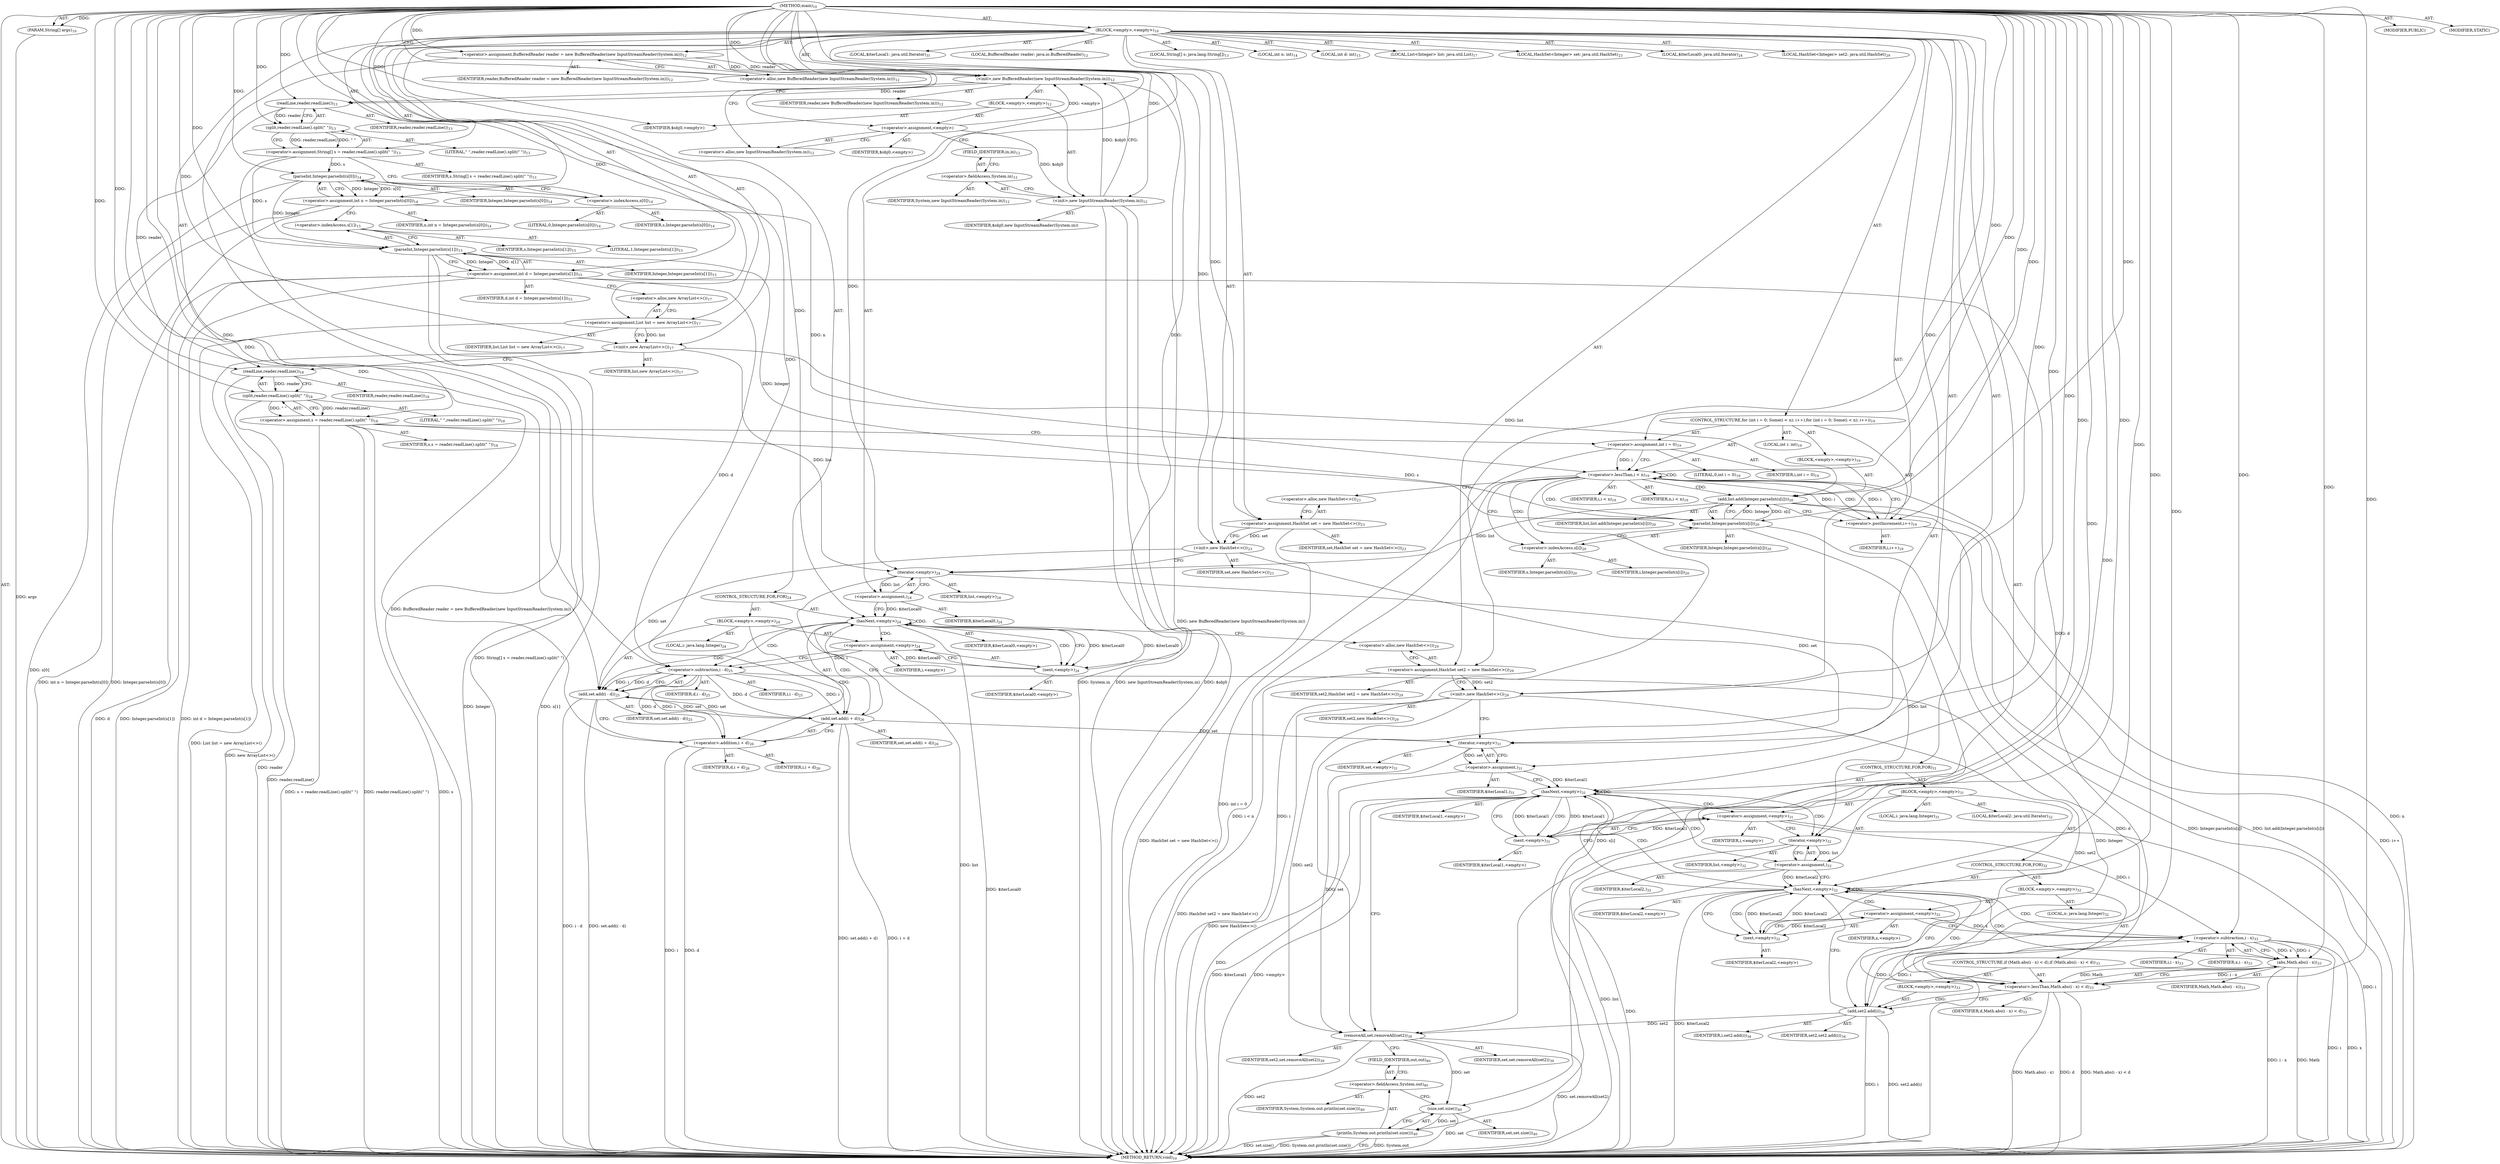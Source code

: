 digraph "main" {  
"25" [label = <(METHOD,main)<SUB>10</SUB>> ]
"26" [label = <(PARAM,String[] args)<SUB>10</SUB>> ]
"27" [label = <(BLOCK,&lt;empty&gt;,&lt;empty&gt;)<SUB>10</SUB>> ]
"4" [label = <(LOCAL,BufferedReader reader: java.io.BufferedReader)<SUB>12</SUB>> ]
"28" [label = <(&lt;operator&gt;.assignment,BufferedReader reader = new BufferedReader(new InputStreamReader(System.in)))<SUB>12</SUB>> ]
"29" [label = <(IDENTIFIER,reader,BufferedReader reader = new BufferedReader(new InputStreamReader(System.in)))<SUB>12</SUB>> ]
"30" [label = <(&lt;operator&gt;.alloc,new BufferedReader(new InputStreamReader(System.in)))<SUB>12</SUB>> ]
"31" [label = <(&lt;init&gt;,new BufferedReader(new InputStreamReader(System.in)))<SUB>12</SUB>> ]
"3" [label = <(IDENTIFIER,reader,new BufferedReader(new InputStreamReader(System.in)))<SUB>12</SUB>> ]
"32" [label = <(BLOCK,&lt;empty&gt;,&lt;empty&gt;)<SUB>12</SUB>> ]
"33" [label = <(&lt;operator&gt;.assignment,&lt;empty&gt;)> ]
"34" [label = <(IDENTIFIER,$obj0,&lt;empty&gt;)> ]
"35" [label = <(&lt;operator&gt;.alloc,new InputStreamReader(System.in))<SUB>12</SUB>> ]
"36" [label = <(&lt;init&gt;,new InputStreamReader(System.in))<SUB>12</SUB>> ]
"37" [label = <(IDENTIFIER,$obj0,new InputStreamReader(System.in))> ]
"38" [label = <(&lt;operator&gt;.fieldAccess,System.in)<SUB>12</SUB>> ]
"39" [label = <(IDENTIFIER,System,new InputStreamReader(System.in))<SUB>12</SUB>> ]
"40" [label = <(FIELD_IDENTIFIER,in,in)<SUB>12</SUB>> ]
"41" [label = <(IDENTIFIER,$obj0,&lt;empty&gt;)> ]
"42" [label = <(LOCAL,String[] s: java.lang.String[])<SUB>13</SUB>> ]
"43" [label = <(&lt;operator&gt;.assignment,String[] s = reader.readLine().split(&quot; &quot;))<SUB>13</SUB>> ]
"44" [label = <(IDENTIFIER,s,String[] s = reader.readLine().split(&quot; &quot;))<SUB>13</SUB>> ]
"45" [label = <(split,reader.readLine().split(&quot; &quot;))<SUB>13</SUB>> ]
"46" [label = <(readLine,reader.readLine())<SUB>13</SUB>> ]
"47" [label = <(IDENTIFIER,reader,reader.readLine())<SUB>13</SUB>> ]
"48" [label = <(LITERAL,&quot; &quot;,reader.readLine().split(&quot; &quot;))<SUB>13</SUB>> ]
"49" [label = <(LOCAL,int n: int)<SUB>14</SUB>> ]
"50" [label = <(&lt;operator&gt;.assignment,int n = Integer.parseInt(s[0]))<SUB>14</SUB>> ]
"51" [label = <(IDENTIFIER,n,int n = Integer.parseInt(s[0]))<SUB>14</SUB>> ]
"52" [label = <(parseInt,Integer.parseInt(s[0]))<SUB>14</SUB>> ]
"53" [label = <(IDENTIFIER,Integer,Integer.parseInt(s[0]))<SUB>14</SUB>> ]
"54" [label = <(&lt;operator&gt;.indexAccess,s[0])<SUB>14</SUB>> ]
"55" [label = <(IDENTIFIER,s,Integer.parseInt(s[0]))<SUB>14</SUB>> ]
"56" [label = <(LITERAL,0,Integer.parseInt(s[0]))<SUB>14</SUB>> ]
"57" [label = <(LOCAL,int d: int)<SUB>15</SUB>> ]
"58" [label = <(&lt;operator&gt;.assignment,int d = Integer.parseInt(s[1]))<SUB>15</SUB>> ]
"59" [label = <(IDENTIFIER,d,int d = Integer.parseInt(s[1]))<SUB>15</SUB>> ]
"60" [label = <(parseInt,Integer.parseInt(s[1]))<SUB>15</SUB>> ]
"61" [label = <(IDENTIFIER,Integer,Integer.parseInt(s[1]))<SUB>15</SUB>> ]
"62" [label = <(&lt;operator&gt;.indexAccess,s[1])<SUB>15</SUB>> ]
"63" [label = <(IDENTIFIER,s,Integer.parseInt(s[1]))<SUB>15</SUB>> ]
"64" [label = <(LITERAL,1,Integer.parseInt(s[1]))<SUB>15</SUB>> ]
"6" [label = <(LOCAL,List&lt;Integer&gt; list: java.util.List)<SUB>17</SUB>> ]
"65" [label = <(&lt;operator&gt;.assignment,List list = new ArrayList&lt;&gt;())<SUB>17</SUB>> ]
"66" [label = <(IDENTIFIER,list,List list = new ArrayList&lt;&gt;())<SUB>17</SUB>> ]
"67" [label = <(&lt;operator&gt;.alloc,new ArrayList&lt;&gt;())<SUB>17</SUB>> ]
"68" [label = <(&lt;init&gt;,new ArrayList&lt;&gt;())<SUB>17</SUB>> ]
"5" [label = <(IDENTIFIER,list,new ArrayList&lt;&gt;())<SUB>17</SUB>> ]
"69" [label = <(&lt;operator&gt;.assignment,s = reader.readLine().split(&quot; &quot;))<SUB>18</SUB>> ]
"70" [label = <(IDENTIFIER,s,s = reader.readLine().split(&quot; &quot;))<SUB>18</SUB>> ]
"71" [label = <(split,reader.readLine().split(&quot; &quot;))<SUB>18</SUB>> ]
"72" [label = <(readLine,reader.readLine())<SUB>18</SUB>> ]
"73" [label = <(IDENTIFIER,reader,reader.readLine())<SUB>18</SUB>> ]
"74" [label = <(LITERAL,&quot; &quot;,reader.readLine().split(&quot; &quot;))<SUB>18</SUB>> ]
"75" [label = <(CONTROL_STRUCTURE,for (int i = 0; Some(i &lt; n); i++),for (int i = 0; Some(i &lt; n); i++))<SUB>19</SUB>> ]
"76" [label = <(LOCAL,int i: int)<SUB>19</SUB>> ]
"77" [label = <(&lt;operator&gt;.assignment,int i = 0)<SUB>19</SUB>> ]
"78" [label = <(IDENTIFIER,i,int i = 0)<SUB>19</SUB>> ]
"79" [label = <(LITERAL,0,int i = 0)<SUB>19</SUB>> ]
"80" [label = <(&lt;operator&gt;.lessThan,i &lt; n)<SUB>19</SUB>> ]
"81" [label = <(IDENTIFIER,i,i &lt; n)<SUB>19</SUB>> ]
"82" [label = <(IDENTIFIER,n,i &lt; n)<SUB>19</SUB>> ]
"83" [label = <(&lt;operator&gt;.postIncrement,i++)<SUB>19</SUB>> ]
"84" [label = <(IDENTIFIER,i,i++)<SUB>19</SUB>> ]
"85" [label = <(BLOCK,&lt;empty&gt;,&lt;empty&gt;)<SUB>19</SUB>> ]
"86" [label = <(add,list.add(Integer.parseInt(s[i])))<SUB>20</SUB>> ]
"87" [label = <(IDENTIFIER,list,list.add(Integer.parseInt(s[i])))<SUB>20</SUB>> ]
"88" [label = <(parseInt,Integer.parseInt(s[i]))<SUB>20</SUB>> ]
"89" [label = <(IDENTIFIER,Integer,Integer.parseInt(s[i]))<SUB>20</SUB>> ]
"90" [label = <(&lt;operator&gt;.indexAccess,s[i])<SUB>20</SUB>> ]
"91" [label = <(IDENTIFIER,s,Integer.parseInt(s[i]))<SUB>20</SUB>> ]
"92" [label = <(IDENTIFIER,i,Integer.parseInt(s[i]))<SUB>20</SUB>> ]
"8" [label = <(LOCAL,HashSet&lt;Integer&gt; set: java.util.HashSet)<SUB>23</SUB>> ]
"93" [label = <(&lt;operator&gt;.assignment,HashSet set = new HashSet&lt;&gt;())<SUB>23</SUB>> ]
"94" [label = <(IDENTIFIER,set,HashSet set = new HashSet&lt;&gt;())<SUB>23</SUB>> ]
"95" [label = <(&lt;operator&gt;.alloc,new HashSet&lt;&gt;())<SUB>23</SUB>> ]
"96" [label = <(&lt;init&gt;,new HashSet&lt;&gt;())<SUB>23</SUB>> ]
"7" [label = <(IDENTIFIER,set,new HashSet&lt;&gt;())<SUB>23</SUB>> ]
"97" [label = <(LOCAL,$iterLocal0: java.util.Iterator)<SUB>24</SUB>> ]
"98" [label = <(&lt;operator&gt;.assignment,)<SUB>24</SUB>> ]
"99" [label = <(IDENTIFIER,$iterLocal0,)<SUB>24</SUB>> ]
"100" [label = <(iterator,&lt;empty&gt;)<SUB>24</SUB>> ]
"101" [label = <(IDENTIFIER,list,&lt;empty&gt;)<SUB>24</SUB>> ]
"102" [label = <(CONTROL_STRUCTURE,FOR,FOR)<SUB>24</SUB>> ]
"103" [label = <(hasNext,&lt;empty&gt;)<SUB>24</SUB>> ]
"104" [label = <(IDENTIFIER,$iterLocal0,&lt;empty&gt;)> ]
"105" [label = <(BLOCK,&lt;empty&gt;,&lt;empty&gt;)<SUB>24</SUB>> ]
"106" [label = <(LOCAL,i: java.lang.Integer)<SUB>24</SUB>> ]
"107" [label = <(&lt;operator&gt;.assignment,&lt;empty&gt;)<SUB>24</SUB>> ]
"108" [label = <(IDENTIFIER,i,&lt;empty&gt;)> ]
"109" [label = <(next,&lt;empty&gt;)<SUB>24</SUB>> ]
"110" [label = <(IDENTIFIER,$iterLocal0,&lt;empty&gt;)> ]
"111" [label = <(add,set.add(i - d))<SUB>25</SUB>> ]
"112" [label = <(IDENTIFIER,set,set.add(i - d))<SUB>25</SUB>> ]
"113" [label = <(&lt;operator&gt;.subtraction,i - d)<SUB>25</SUB>> ]
"114" [label = <(IDENTIFIER,i,i - d)<SUB>25</SUB>> ]
"115" [label = <(IDENTIFIER,d,i - d)<SUB>25</SUB>> ]
"116" [label = <(add,set.add(i + d))<SUB>26</SUB>> ]
"117" [label = <(IDENTIFIER,set,set.add(i + d))<SUB>26</SUB>> ]
"118" [label = <(&lt;operator&gt;.addition,i + d)<SUB>26</SUB>> ]
"119" [label = <(IDENTIFIER,i,i + d)<SUB>26</SUB>> ]
"120" [label = <(IDENTIFIER,d,i + d)<SUB>26</SUB>> ]
"10" [label = <(LOCAL,HashSet&lt;Integer&gt; set2: java.util.HashSet)<SUB>29</SUB>> ]
"121" [label = <(&lt;operator&gt;.assignment,HashSet set2 = new HashSet&lt;&gt;())<SUB>29</SUB>> ]
"122" [label = <(IDENTIFIER,set2,HashSet set2 = new HashSet&lt;&gt;())<SUB>29</SUB>> ]
"123" [label = <(&lt;operator&gt;.alloc,new HashSet&lt;&gt;())<SUB>29</SUB>> ]
"124" [label = <(&lt;init&gt;,new HashSet&lt;&gt;())<SUB>29</SUB>> ]
"9" [label = <(IDENTIFIER,set2,new HashSet&lt;&gt;())<SUB>29</SUB>> ]
"125" [label = <(LOCAL,$iterLocal1: java.util.Iterator)<SUB>31</SUB>> ]
"126" [label = <(&lt;operator&gt;.assignment,)<SUB>31</SUB>> ]
"127" [label = <(IDENTIFIER,$iterLocal1,)<SUB>31</SUB>> ]
"128" [label = <(iterator,&lt;empty&gt;)<SUB>31</SUB>> ]
"129" [label = <(IDENTIFIER,set,&lt;empty&gt;)<SUB>31</SUB>> ]
"130" [label = <(CONTROL_STRUCTURE,FOR,FOR)<SUB>31</SUB>> ]
"131" [label = <(hasNext,&lt;empty&gt;)<SUB>31</SUB>> ]
"132" [label = <(IDENTIFIER,$iterLocal1,&lt;empty&gt;)> ]
"133" [label = <(BLOCK,&lt;empty&gt;,&lt;empty&gt;)<SUB>31</SUB>> ]
"134" [label = <(LOCAL,i: java.lang.Integer)<SUB>31</SUB>> ]
"135" [label = <(&lt;operator&gt;.assignment,&lt;empty&gt;)<SUB>31</SUB>> ]
"136" [label = <(IDENTIFIER,i,&lt;empty&gt;)> ]
"137" [label = <(next,&lt;empty&gt;)<SUB>31</SUB>> ]
"138" [label = <(IDENTIFIER,$iterLocal1,&lt;empty&gt;)> ]
"139" [label = <(LOCAL,$iterLocal2: java.util.Iterator)<SUB>32</SUB>> ]
"140" [label = <(&lt;operator&gt;.assignment,)<SUB>32</SUB>> ]
"141" [label = <(IDENTIFIER,$iterLocal2,)<SUB>32</SUB>> ]
"142" [label = <(iterator,&lt;empty&gt;)<SUB>32</SUB>> ]
"143" [label = <(IDENTIFIER,list,&lt;empty&gt;)<SUB>32</SUB>> ]
"144" [label = <(CONTROL_STRUCTURE,FOR,FOR)<SUB>32</SUB>> ]
"145" [label = <(hasNext,&lt;empty&gt;)<SUB>32</SUB>> ]
"146" [label = <(IDENTIFIER,$iterLocal2,&lt;empty&gt;)> ]
"147" [label = <(BLOCK,&lt;empty&gt;,&lt;empty&gt;)<SUB>32</SUB>> ]
"148" [label = <(LOCAL,x: java.lang.Integer)<SUB>32</SUB>> ]
"149" [label = <(&lt;operator&gt;.assignment,&lt;empty&gt;)<SUB>32</SUB>> ]
"150" [label = <(IDENTIFIER,x,&lt;empty&gt;)> ]
"151" [label = <(next,&lt;empty&gt;)<SUB>32</SUB>> ]
"152" [label = <(IDENTIFIER,$iterLocal2,&lt;empty&gt;)> ]
"153" [label = <(CONTROL_STRUCTURE,if (Math.abs(i - x) &lt; d),if (Math.abs(i - x) &lt; d))<SUB>33</SUB>> ]
"154" [label = <(&lt;operator&gt;.lessThan,Math.abs(i - x) &lt; d)<SUB>33</SUB>> ]
"155" [label = <(abs,Math.abs(i - x))<SUB>33</SUB>> ]
"156" [label = <(IDENTIFIER,Math,Math.abs(i - x))<SUB>33</SUB>> ]
"157" [label = <(&lt;operator&gt;.subtraction,i - x)<SUB>33</SUB>> ]
"158" [label = <(IDENTIFIER,i,i - x)<SUB>33</SUB>> ]
"159" [label = <(IDENTIFIER,x,i - x)<SUB>33</SUB>> ]
"160" [label = <(IDENTIFIER,d,Math.abs(i - x) &lt; d)<SUB>33</SUB>> ]
"161" [label = <(BLOCK,&lt;empty&gt;,&lt;empty&gt;)<SUB>33</SUB>> ]
"162" [label = <(add,set2.add(i))<SUB>34</SUB>> ]
"163" [label = <(IDENTIFIER,set2,set2.add(i))<SUB>34</SUB>> ]
"164" [label = <(IDENTIFIER,i,set2.add(i))<SUB>34</SUB>> ]
"165" [label = <(removeAll,set.removeAll(set2))<SUB>39</SUB>> ]
"166" [label = <(IDENTIFIER,set,set.removeAll(set2))<SUB>39</SUB>> ]
"167" [label = <(IDENTIFIER,set2,set.removeAll(set2))<SUB>39</SUB>> ]
"168" [label = <(println,System.out.println(set.size()))<SUB>40</SUB>> ]
"169" [label = <(&lt;operator&gt;.fieldAccess,System.out)<SUB>40</SUB>> ]
"170" [label = <(IDENTIFIER,System,System.out.println(set.size()))<SUB>40</SUB>> ]
"171" [label = <(FIELD_IDENTIFIER,out,out)<SUB>40</SUB>> ]
"172" [label = <(size,set.size())<SUB>40</SUB>> ]
"173" [label = <(IDENTIFIER,set,set.size())<SUB>40</SUB>> ]
"174" [label = <(MODIFIER,PUBLIC)> ]
"175" [label = <(MODIFIER,STATIC)> ]
"176" [label = <(METHOD_RETURN,void)<SUB>10</SUB>> ]
  "25" -> "26"  [ label = "AST: "] 
  "25" -> "27"  [ label = "AST: "] 
  "25" -> "174"  [ label = "AST: "] 
  "25" -> "175"  [ label = "AST: "] 
  "25" -> "176"  [ label = "AST: "] 
  "27" -> "4"  [ label = "AST: "] 
  "27" -> "28"  [ label = "AST: "] 
  "27" -> "31"  [ label = "AST: "] 
  "27" -> "42"  [ label = "AST: "] 
  "27" -> "43"  [ label = "AST: "] 
  "27" -> "49"  [ label = "AST: "] 
  "27" -> "50"  [ label = "AST: "] 
  "27" -> "57"  [ label = "AST: "] 
  "27" -> "58"  [ label = "AST: "] 
  "27" -> "6"  [ label = "AST: "] 
  "27" -> "65"  [ label = "AST: "] 
  "27" -> "68"  [ label = "AST: "] 
  "27" -> "69"  [ label = "AST: "] 
  "27" -> "75"  [ label = "AST: "] 
  "27" -> "8"  [ label = "AST: "] 
  "27" -> "93"  [ label = "AST: "] 
  "27" -> "96"  [ label = "AST: "] 
  "27" -> "97"  [ label = "AST: "] 
  "27" -> "98"  [ label = "AST: "] 
  "27" -> "102"  [ label = "AST: "] 
  "27" -> "10"  [ label = "AST: "] 
  "27" -> "121"  [ label = "AST: "] 
  "27" -> "124"  [ label = "AST: "] 
  "27" -> "125"  [ label = "AST: "] 
  "27" -> "126"  [ label = "AST: "] 
  "27" -> "130"  [ label = "AST: "] 
  "27" -> "165"  [ label = "AST: "] 
  "27" -> "168"  [ label = "AST: "] 
  "28" -> "29"  [ label = "AST: "] 
  "28" -> "30"  [ label = "AST: "] 
  "31" -> "3"  [ label = "AST: "] 
  "31" -> "32"  [ label = "AST: "] 
  "32" -> "33"  [ label = "AST: "] 
  "32" -> "36"  [ label = "AST: "] 
  "32" -> "41"  [ label = "AST: "] 
  "33" -> "34"  [ label = "AST: "] 
  "33" -> "35"  [ label = "AST: "] 
  "36" -> "37"  [ label = "AST: "] 
  "36" -> "38"  [ label = "AST: "] 
  "38" -> "39"  [ label = "AST: "] 
  "38" -> "40"  [ label = "AST: "] 
  "43" -> "44"  [ label = "AST: "] 
  "43" -> "45"  [ label = "AST: "] 
  "45" -> "46"  [ label = "AST: "] 
  "45" -> "48"  [ label = "AST: "] 
  "46" -> "47"  [ label = "AST: "] 
  "50" -> "51"  [ label = "AST: "] 
  "50" -> "52"  [ label = "AST: "] 
  "52" -> "53"  [ label = "AST: "] 
  "52" -> "54"  [ label = "AST: "] 
  "54" -> "55"  [ label = "AST: "] 
  "54" -> "56"  [ label = "AST: "] 
  "58" -> "59"  [ label = "AST: "] 
  "58" -> "60"  [ label = "AST: "] 
  "60" -> "61"  [ label = "AST: "] 
  "60" -> "62"  [ label = "AST: "] 
  "62" -> "63"  [ label = "AST: "] 
  "62" -> "64"  [ label = "AST: "] 
  "65" -> "66"  [ label = "AST: "] 
  "65" -> "67"  [ label = "AST: "] 
  "68" -> "5"  [ label = "AST: "] 
  "69" -> "70"  [ label = "AST: "] 
  "69" -> "71"  [ label = "AST: "] 
  "71" -> "72"  [ label = "AST: "] 
  "71" -> "74"  [ label = "AST: "] 
  "72" -> "73"  [ label = "AST: "] 
  "75" -> "76"  [ label = "AST: "] 
  "75" -> "77"  [ label = "AST: "] 
  "75" -> "80"  [ label = "AST: "] 
  "75" -> "83"  [ label = "AST: "] 
  "75" -> "85"  [ label = "AST: "] 
  "77" -> "78"  [ label = "AST: "] 
  "77" -> "79"  [ label = "AST: "] 
  "80" -> "81"  [ label = "AST: "] 
  "80" -> "82"  [ label = "AST: "] 
  "83" -> "84"  [ label = "AST: "] 
  "85" -> "86"  [ label = "AST: "] 
  "86" -> "87"  [ label = "AST: "] 
  "86" -> "88"  [ label = "AST: "] 
  "88" -> "89"  [ label = "AST: "] 
  "88" -> "90"  [ label = "AST: "] 
  "90" -> "91"  [ label = "AST: "] 
  "90" -> "92"  [ label = "AST: "] 
  "93" -> "94"  [ label = "AST: "] 
  "93" -> "95"  [ label = "AST: "] 
  "96" -> "7"  [ label = "AST: "] 
  "98" -> "99"  [ label = "AST: "] 
  "98" -> "100"  [ label = "AST: "] 
  "100" -> "101"  [ label = "AST: "] 
  "102" -> "103"  [ label = "AST: "] 
  "102" -> "105"  [ label = "AST: "] 
  "103" -> "104"  [ label = "AST: "] 
  "105" -> "106"  [ label = "AST: "] 
  "105" -> "107"  [ label = "AST: "] 
  "105" -> "111"  [ label = "AST: "] 
  "105" -> "116"  [ label = "AST: "] 
  "107" -> "108"  [ label = "AST: "] 
  "107" -> "109"  [ label = "AST: "] 
  "109" -> "110"  [ label = "AST: "] 
  "111" -> "112"  [ label = "AST: "] 
  "111" -> "113"  [ label = "AST: "] 
  "113" -> "114"  [ label = "AST: "] 
  "113" -> "115"  [ label = "AST: "] 
  "116" -> "117"  [ label = "AST: "] 
  "116" -> "118"  [ label = "AST: "] 
  "118" -> "119"  [ label = "AST: "] 
  "118" -> "120"  [ label = "AST: "] 
  "121" -> "122"  [ label = "AST: "] 
  "121" -> "123"  [ label = "AST: "] 
  "124" -> "9"  [ label = "AST: "] 
  "126" -> "127"  [ label = "AST: "] 
  "126" -> "128"  [ label = "AST: "] 
  "128" -> "129"  [ label = "AST: "] 
  "130" -> "131"  [ label = "AST: "] 
  "130" -> "133"  [ label = "AST: "] 
  "131" -> "132"  [ label = "AST: "] 
  "133" -> "134"  [ label = "AST: "] 
  "133" -> "135"  [ label = "AST: "] 
  "133" -> "139"  [ label = "AST: "] 
  "133" -> "140"  [ label = "AST: "] 
  "133" -> "144"  [ label = "AST: "] 
  "135" -> "136"  [ label = "AST: "] 
  "135" -> "137"  [ label = "AST: "] 
  "137" -> "138"  [ label = "AST: "] 
  "140" -> "141"  [ label = "AST: "] 
  "140" -> "142"  [ label = "AST: "] 
  "142" -> "143"  [ label = "AST: "] 
  "144" -> "145"  [ label = "AST: "] 
  "144" -> "147"  [ label = "AST: "] 
  "145" -> "146"  [ label = "AST: "] 
  "147" -> "148"  [ label = "AST: "] 
  "147" -> "149"  [ label = "AST: "] 
  "147" -> "153"  [ label = "AST: "] 
  "149" -> "150"  [ label = "AST: "] 
  "149" -> "151"  [ label = "AST: "] 
  "151" -> "152"  [ label = "AST: "] 
  "153" -> "154"  [ label = "AST: "] 
  "153" -> "161"  [ label = "AST: "] 
  "154" -> "155"  [ label = "AST: "] 
  "154" -> "160"  [ label = "AST: "] 
  "155" -> "156"  [ label = "AST: "] 
  "155" -> "157"  [ label = "AST: "] 
  "157" -> "158"  [ label = "AST: "] 
  "157" -> "159"  [ label = "AST: "] 
  "161" -> "162"  [ label = "AST: "] 
  "162" -> "163"  [ label = "AST: "] 
  "162" -> "164"  [ label = "AST: "] 
  "165" -> "166"  [ label = "AST: "] 
  "165" -> "167"  [ label = "AST: "] 
  "168" -> "169"  [ label = "AST: "] 
  "168" -> "172"  [ label = "AST: "] 
  "169" -> "170"  [ label = "AST: "] 
  "169" -> "171"  [ label = "AST: "] 
  "172" -> "173"  [ label = "AST: "] 
  "28" -> "35"  [ label = "CFG: "] 
  "31" -> "46"  [ label = "CFG: "] 
  "43" -> "54"  [ label = "CFG: "] 
  "50" -> "62"  [ label = "CFG: "] 
  "58" -> "67"  [ label = "CFG: "] 
  "65" -> "68"  [ label = "CFG: "] 
  "68" -> "72"  [ label = "CFG: "] 
  "69" -> "77"  [ label = "CFG: "] 
  "93" -> "96"  [ label = "CFG: "] 
  "96" -> "100"  [ label = "CFG: "] 
  "98" -> "103"  [ label = "CFG: "] 
  "121" -> "124"  [ label = "CFG: "] 
  "124" -> "128"  [ label = "CFG: "] 
  "126" -> "131"  [ label = "CFG: "] 
  "165" -> "171"  [ label = "CFG: "] 
  "168" -> "176"  [ label = "CFG: "] 
  "30" -> "28"  [ label = "CFG: "] 
  "45" -> "43"  [ label = "CFG: "] 
  "52" -> "50"  [ label = "CFG: "] 
  "60" -> "58"  [ label = "CFG: "] 
  "67" -> "65"  [ label = "CFG: "] 
  "71" -> "69"  [ label = "CFG: "] 
  "77" -> "80"  [ label = "CFG: "] 
  "80" -> "90"  [ label = "CFG: "] 
  "80" -> "95"  [ label = "CFG: "] 
  "83" -> "80"  [ label = "CFG: "] 
  "95" -> "93"  [ label = "CFG: "] 
  "100" -> "98"  [ label = "CFG: "] 
  "103" -> "109"  [ label = "CFG: "] 
  "103" -> "123"  [ label = "CFG: "] 
  "123" -> "121"  [ label = "CFG: "] 
  "128" -> "126"  [ label = "CFG: "] 
  "131" -> "137"  [ label = "CFG: "] 
  "131" -> "165"  [ label = "CFG: "] 
  "169" -> "172"  [ label = "CFG: "] 
  "172" -> "168"  [ label = "CFG: "] 
  "33" -> "40"  [ label = "CFG: "] 
  "36" -> "31"  [ label = "CFG: "] 
  "46" -> "45"  [ label = "CFG: "] 
  "54" -> "52"  [ label = "CFG: "] 
  "62" -> "60"  [ label = "CFG: "] 
  "72" -> "71"  [ label = "CFG: "] 
  "86" -> "83"  [ label = "CFG: "] 
  "107" -> "113"  [ label = "CFG: "] 
  "111" -> "118"  [ label = "CFG: "] 
  "116" -> "103"  [ label = "CFG: "] 
  "135" -> "142"  [ label = "CFG: "] 
  "140" -> "145"  [ label = "CFG: "] 
  "171" -> "169"  [ label = "CFG: "] 
  "35" -> "33"  [ label = "CFG: "] 
  "38" -> "36"  [ label = "CFG: "] 
  "88" -> "86"  [ label = "CFG: "] 
  "109" -> "107"  [ label = "CFG: "] 
  "113" -> "111"  [ label = "CFG: "] 
  "118" -> "116"  [ label = "CFG: "] 
  "137" -> "135"  [ label = "CFG: "] 
  "142" -> "140"  [ label = "CFG: "] 
  "145" -> "131"  [ label = "CFG: "] 
  "145" -> "151"  [ label = "CFG: "] 
  "40" -> "38"  [ label = "CFG: "] 
  "90" -> "88"  [ label = "CFG: "] 
  "149" -> "157"  [ label = "CFG: "] 
  "151" -> "149"  [ label = "CFG: "] 
  "154" -> "145"  [ label = "CFG: "] 
  "154" -> "162"  [ label = "CFG: "] 
  "155" -> "154"  [ label = "CFG: "] 
  "162" -> "145"  [ label = "CFG: "] 
  "157" -> "155"  [ label = "CFG: "] 
  "25" -> "30"  [ label = "CFG: "] 
  "26" -> "176"  [ label = "DDG: args"] 
  "28" -> "176"  [ label = "DDG: BufferedReader reader = new BufferedReader(new InputStreamReader(System.in))"] 
  "36" -> "176"  [ label = "DDG: $obj0"] 
  "36" -> "176"  [ label = "DDG: System.in"] 
  "36" -> "176"  [ label = "DDG: new InputStreamReader(System.in)"] 
  "31" -> "176"  [ label = "DDG: new BufferedReader(new InputStreamReader(System.in))"] 
  "43" -> "176"  [ label = "DDG: String[] s = reader.readLine().split(&quot; &quot;)"] 
  "52" -> "176"  [ label = "DDG: s[0]"] 
  "50" -> "176"  [ label = "DDG: Integer.parseInt(s[0])"] 
  "50" -> "176"  [ label = "DDG: int n = Integer.parseInt(s[0])"] 
  "58" -> "176"  [ label = "DDG: d"] 
  "60" -> "176"  [ label = "DDG: Integer"] 
  "60" -> "176"  [ label = "DDG: s[1]"] 
  "58" -> "176"  [ label = "DDG: Integer.parseInt(s[1])"] 
  "58" -> "176"  [ label = "DDG: int d = Integer.parseInt(s[1])"] 
  "65" -> "176"  [ label = "DDG: List list = new ArrayList&lt;&gt;()"] 
  "68" -> "176"  [ label = "DDG: new ArrayList&lt;&gt;()"] 
  "69" -> "176"  [ label = "DDG: s"] 
  "72" -> "176"  [ label = "DDG: reader"] 
  "71" -> "176"  [ label = "DDG: reader.readLine()"] 
  "69" -> "176"  [ label = "DDG: reader.readLine().split(&quot; &quot;)"] 
  "69" -> "176"  [ label = "DDG: s = reader.readLine().split(&quot; &quot;)"] 
  "77" -> "176"  [ label = "DDG: int i = 0"] 
  "80" -> "176"  [ label = "DDG: i"] 
  "80" -> "176"  [ label = "DDG: n"] 
  "80" -> "176"  [ label = "DDG: i &lt; n"] 
  "93" -> "176"  [ label = "DDG: HashSet set = new HashSet&lt;&gt;()"] 
  "100" -> "176"  [ label = "DDG: list"] 
  "103" -> "176"  [ label = "DDG: $iterLocal0"] 
  "121" -> "176"  [ label = "DDG: HashSet set2 = new HashSet&lt;&gt;()"] 
  "124" -> "176"  [ label = "DDG: new HashSet&lt;&gt;()"] 
  "126" -> "176"  [ label = "DDG: "] 
  "131" -> "176"  [ label = "DDG: $iterLocal1"] 
  "131" -> "176"  [ label = "DDG: &lt;empty&gt;"] 
  "165" -> "176"  [ label = "DDG: set2"] 
  "165" -> "176"  [ label = "DDG: set.removeAll(set2)"] 
  "168" -> "176"  [ label = "DDG: System.out"] 
  "172" -> "176"  [ label = "DDG: set"] 
  "168" -> "176"  [ label = "DDG: set.size()"] 
  "168" -> "176"  [ label = "DDG: System.out.println(set.size())"] 
  "135" -> "176"  [ label = "DDG: i"] 
  "142" -> "176"  [ label = "DDG: list"] 
  "140" -> "176"  [ label = "DDG: "] 
  "145" -> "176"  [ label = "DDG: $iterLocal2"] 
  "157" -> "176"  [ label = "DDG: i"] 
  "157" -> "176"  [ label = "DDG: x"] 
  "155" -> "176"  [ label = "DDG: i - x"] 
  "154" -> "176"  [ label = "DDG: Math.abs(i - x)"] 
  "154" -> "176"  [ label = "DDG: d"] 
  "154" -> "176"  [ label = "DDG: Math.abs(i - x) &lt; d"] 
  "162" -> "176"  [ label = "DDG: i"] 
  "162" -> "176"  [ label = "DDG: set2.add(i)"] 
  "111" -> "176"  [ label = "DDG: i - d"] 
  "111" -> "176"  [ label = "DDG: set.add(i - d)"] 
  "118" -> "176"  [ label = "DDG: i"] 
  "118" -> "176"  [ label = "DDG: d"] 
  "116" -> "176"  [ label = "DDG: i + d"] 
  "116" -> "176"  [ label = "DDG: set.add(i + d)"] 
  "88" -> "176"  [ label = "DDG: Integer"] 
  "88" -> "176"  [ label = "DDG: s[i]"] 
  "86" -> "176"  [ label = "DDG: Integer.parseInt(s[i])"] 
  "86" -> "176"  [ label = "DDG: list.add(Integer.parseInt(s[i]))"] 
  "83" -> "176"  [ label = "DDG: i++"] 
  "155" -> "176"  [ label = "DDG: Math"] 
  "25" -> "26"  [ label = "DDG: "] 
  "25" -> "28"  [ label = "DDG: "] 
  "45" -> "43"  [ label = "DDG: reader.readLine()"] 
  "45" -> "43"  [ label = "DDG: &quot; &quot;"] 
  "52" -> "50"  [ label = "DDG: Integer"] 
  "52" -> "50"  [ label = "DDG: s[0]"] 
  "60" -> "58"  [ label = "DDG: Integer"] 
  "60" -> "58"  [ label = "DDG: s[1]"] 
  "25" -> "65"  [ label = "DDG: "] 
  "71" -> "69"  [ label = "DDG: reader.readLine()"] 
  "71" -> "69"  [ label = "DDG: &quot; &quot;"] 
  "25" -> "93"  [ label = "DDG: "] 
  "100" -> "98"  [ label = "DDG: list"] 
  "25" -> "121"  [ label = "DDG: "] 
  "128" -> "126"  [ label = "DDG: set"] 
  "28" -> "31"  [ label = "DDG: reader"] 
  "25" -> "31"  [ label = "DDG: "] 
  "33" -> "31"  [ label = "DDG: &lt;empty&gt;"] 
  "36" -> "31"  [ label = "DDG: $obj0"] 
  "65" -> "68"  [ label = "DDG: list"] 
  "25" -> "68"  [ label = "DDG: "] 
  "25" -> "77"  [ label = "DDG: "] 
  "93" -> "96"  [ label = "DDG: set"] 
  "25" -> "96"  [ label = "DDG: "] 
  "121" -> "124"  [ label = "DDG: set2"] 
  "25" -> "124"  [ label = "DDG: "] 
  "128" -> "165"  [ label = "DDG: set"] 
  "25" -> "165"  [ label = "DDG: "] 
  "124" -> "165"  [ label = "DDG: set2"] 
  "162" -> "165"  [ label = "DDG: set2"] 
  "172" -> "168"  [ label = "DDG: set"] 
  "25" -> "33"  [ label = "DDG: "] 
  "25" -> "41"  [ label = "DDG: "] 
  "46" -> "45"  [ label = "DDG: reader"] 
  "25" -> "45"  [ label = "DDG: "] 
  "25" -> "52"  [ label = "DDG: "] 
  "43" -> "52"  [ label = "DDG: s"] 
  "52" -> "60"  [ label = "DDG: Integer"] 
  "25" -> "60"  [ label = "DDG: "] 
  "43" -> "60"  [ label = "DDG: s"] 
  "72" -> "71"  [ label = "DDG: reader"] 
  "25" -> "71"  [ label = "DDG: "] 
  "77" -> "80"  [ label = "DDG: i"] 
  "83" -> "80"  [ label = "DDG: i"] 
  "25" -> "80"  [ label = "DDG: "] 
  "50" -> "80"  [ label = "DDG: n"] 
  "80" -> "83"  [ label = "DDG: i"] 
  "25" -> "83"  [ label = "DDG: "] 
  "68" -> "100"  [ label = "DDG: list"] 
  "86" -> "100"  [ label = "DDG: list"] 
  "25" -> "100"  [ label = "DDG: "] 
  "98" -> "103"  [ label = "DDG: $iterLocal0"] 
  "109" -> "103"  [ label = "DDG: $iterLocal0"] 
  "25" -> "103"  [ label = "DDG: "] 
  "109" -> "107"  [ label = "DDG: $iterLocal0"] 
  "96" -> "128"  [ label = "DDG: set"] 
  "116" -> "128"  [ label = "DDG: set"] 
  "25" -> "128"  [ label = "DDG: "] 
  "126" -> "131"  [ label = "DDG: $iterLocal1"] 
  "137" -> "131"  [ label = "DDG: $iterLocal1"] 
  "25" -> "131"  [ label = "DDG: "] 
  "137" -> "135"  [ label = "DDG: $iterLocal1"] 
  "142" -> "140"  [ label = "DDG: list"] 
  "165" -> "172"  [ label = "DDG: set"] 
  "25" -> "172"  [ label = "DDG: "] 
  "33" -> "36"  [ label = "DDG: $obj0"] 
  "25" -> "36"  [ label = "DDG: "] 
  "31" -> "46"  [ label = "DDG: reader"] 
  "25" -> "46"  [ label = "DDG: "] 
  "46" -> "72"  [ label = "DDG: reader"] 
  "25" -> "72"  [ label = "DDG: "] 
  "68" -> "86"  [ label = "DDG: list"] 
  "25" -> "86"  [ label = "DDG: "] 
  "88" -> "86"  [ label = "DDG: Integer"] 
  "88" -> "86"  [ label = "DDG: s[i]"] 
  "96" -> "111"  [ label = "DDG: set"] 
  "116" -> "111"  [ label = "DDG: set"] 
  "25" -> "111"  [ label = "DDG: "] 
  "113" -> "111"  [ label = "DDG: i"] 
  "113" -> "111"  [ label = "DDG: d"] 
  "111" -> "116"  [ label = "DDG: set"] 
  "25" -> "116"  [ label = "DDG: "] 
  "113" -> "116"  [ label = "DDG: i"] 
  "113" -> "116"  [ label = "DDG: d"] 
  "60" -> "88"  [ label = "DDG: Integer"] 
  "25" -> "88"  [ label = "DDG: "] 
  "69" -> "88"  [ label = "DDG: s"] 
  "103" -> "109"  [ label = "DDG: $iterLocal0"] 
  "25" -> "109"  [ label = "DDG: "] 
  "107" -> "113"  [ label = "DDG: i"] 
  "25" -> "113"  [ label = "DDG: "] 
  "58" -> "113"  [ label = "DDG: d"] 
  "113" -> "118"  [ label = "DDG: i"] 
  "25" -> "118"  [ label = "DDG: "] 
  "113" -> "118"  [ label = "DDG: d"] 
  "131" -> "137"  [ label = "DDG: $iterLocal1"] 
  "25" -> "137"  [ label = "DDG: "] 
  "100" -> "142"  [ label = "DDG: list"] 
  "25" -> "142"  [ label = "DDG: "] 
  "140" -> "145"  [ label = "DDG: $iterLocal2"] 
  "151" -> "145"  [ label = "DDG: $iterLocal2"] 
  "25" -> "145"  [ label = "DDG: "] 
  "151" -> "149"  [ label = "DDG: $iterLocal2"] 
  "145" -> "151"  [ label = "DDG: $iterLocal2"] 
  "25" -> "151"  [ label = "DDG: "] 
  "155" -> "154"  [ label = "DDG: Math"] 
  "155" -> "154"  [ label = "DDG: i - x"] 
  "58" -> "154"  [ label = "DDG: d"] 
  "25" -> "154"  [ label = "DDG: "] 
  "113" -> "154"  [ label = "DDG: d"] 
  "25" -> "155"  [ label = "DDG: "] 
  "157" -> "155"  [ label = "DDG: i"] 
  "157" -> "155"  [ label = "DDG: x"] 
  "124" -> "162"  [ label = "DDG: set2"] 
  "25" -> "162"  [ label = "DDG: "] 
  "157" -> "162"  [ label = "DDG: i"] 
  "135" -> "157"  [ label = "DDG: i"] 
  "162" -> "157"  [ label = "DDG: i"] 
  "25" -> "157"  [ label = "DDG: "] 
  "149" -> "157"  [ label = "DDG: x"] 
  "80" -> "90"  [ label = "CDG: "] 
  "80" -> "80"  [ label = "CDG: "] 
  "80" -> "83"  [ label = "CDG: "] 
  "80" -> "88"  [ label = "CDG: "] 
  "80" -> "86"  [ label = "CDG: "] 
  "103" -> "107"  [ label = "CDG: "] 
  "103" -> "113"  [ label = "CDG: "] 
  "103" -> "116"  [ label = "CDG: "] 
  "103" -> "103"  [ label = "CDG: "] 
  "103" -> "118"  [ label = "CDG: "] 
  "103" -> "111"  [ label = "CDG: "] 
  "103" -> "109"  [ label = "CDG: "] 
  "131" -> "145"  [ label = "CDG: "] 
  "131" -> "131"  [ label = "CDG: "] 
  "131" -> "142"  [ label = "CDG: "] 
  "131" -> "140"  [ label = "CDG: "] 
  "131" -> "137"  [ label = "CDG: "] 
  "131" -> "135"  [ label = "CDG: "] 
  "145" -> "154"  [ label = "CDG: "] 
  "145" -> "145"  [ label = "CDG: "] 
  "145" -> "149"  [ label = "CDG: "] 
  "145" -> "151"  [ label = "CDG: "] 
  "145" -> "157"  [ label = "CDG: "] 
  "145" -> "155"  [ label = "CDG: "] 
  "154" -> "162"  [ label = "CDG: "] 
}
